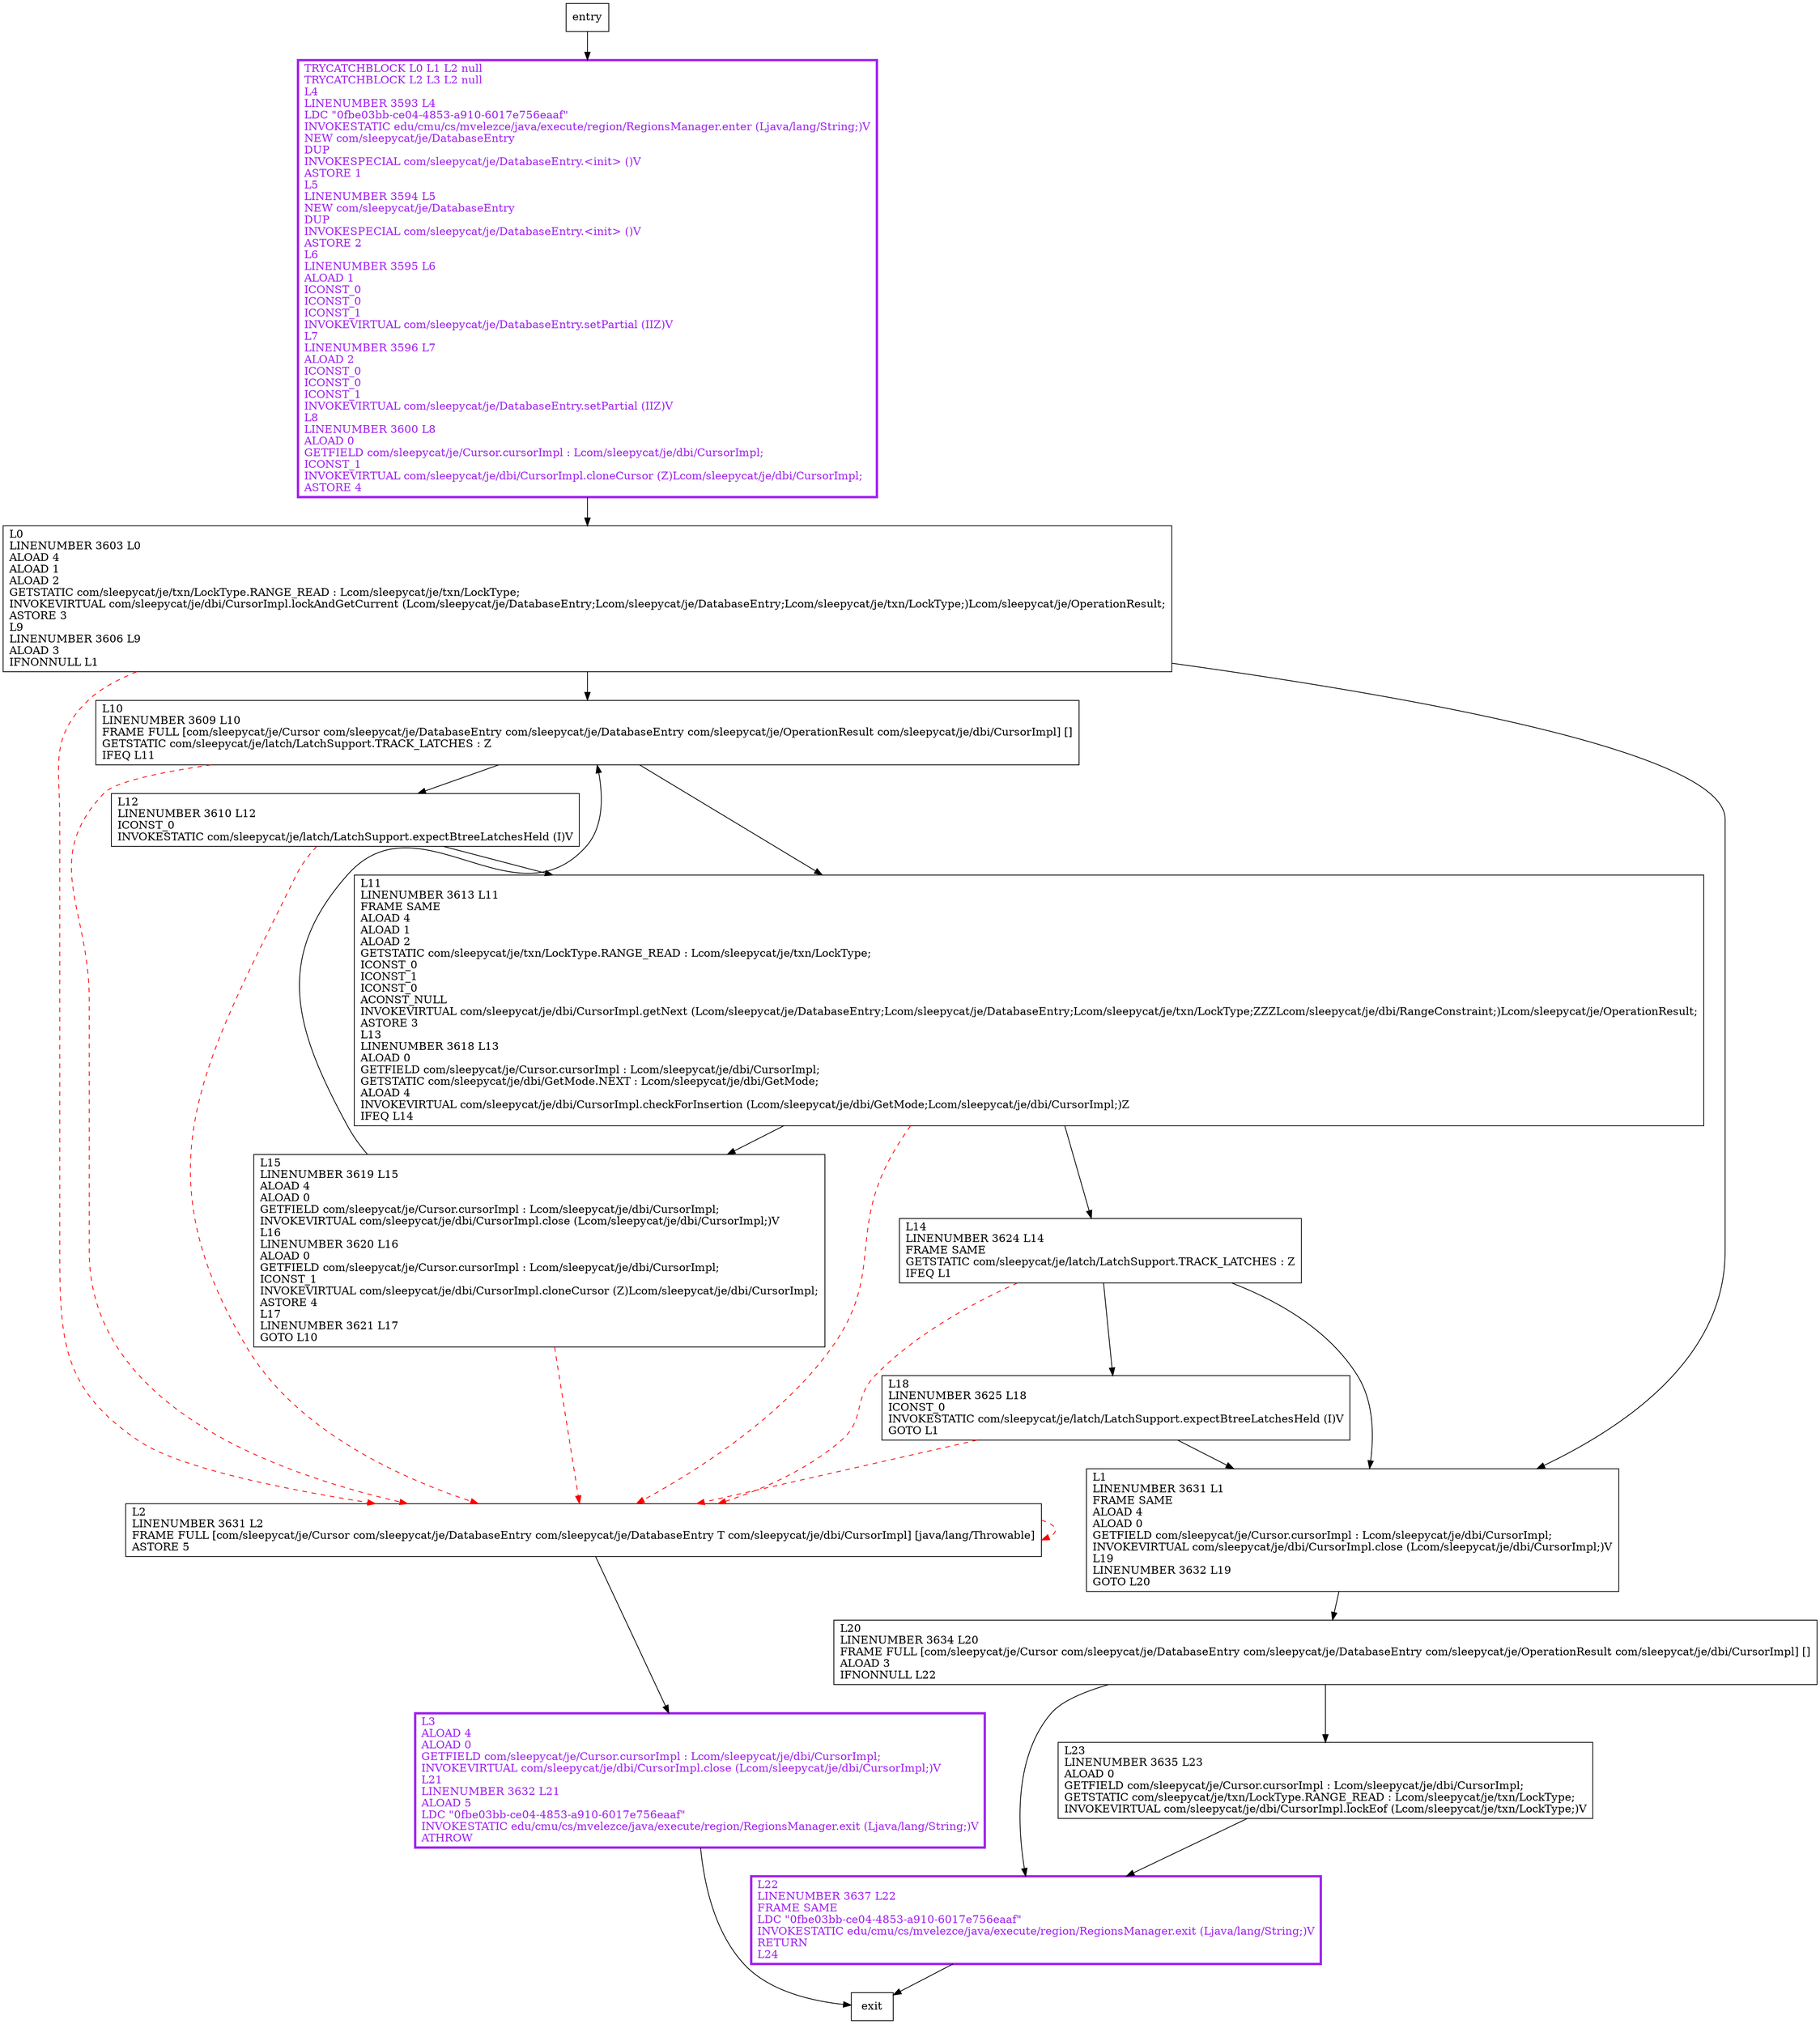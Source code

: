 digraph rangeLockCurrentPosition {
node [shape=record];
1269228199 [label="L20\lLINENUMBER 3634 L20\lFRAME FULL [com/sleepycat/je/Cursor com/sleepycat/je/DatabaseEntry com/sleepycat/je/DatabaseEntry com/sleepycat/je/OperationResult com/sleepycat/je/dbi/CursorImpl] []\lALOAD 3\lIFNONNULL L22\l"];
1183124369 [label="L0\lLINENUMBER 3603 L0\lALOAD 4\lALOAD 1\lALOAD 2\lGETSTATIC com/sleepycat/je/txn/LockType.RANGE_READ : Lcom/sleepycat/je/txn/LockType;\lINVOKEVIRTUAL com/sleepycat/je/dbi/CursorImpl.lockAndGetCurrent (Lcom/sleepycat/je/DatabaseEntry;Lcom/sleepycat/je/DatabaseEntry;Lcom/sleepycat/je/txn/LockType;)Lcom/sleepycat/je/OperationResult;\lASTORE 3\lL9\lLINENUMBER 3606 L9\lALOAD 3\lIFNONNULL L1\l"];
248071496 [label="L10\lLINENUMBER 3609 L10\lFRAME FULL [com/sleepycat/je/Cursor com/sleepycat/je/DatabaseEntry com/sleepycat/je/DatabaseEntry com/sleepycat/je/OperationResult com/sleepycat/je/dbi/CursorImpl] []\lGETSTATIC com/sleepycat/je/latch/LatchSupport.TRACK_LATCHES : Z\lIFEQ L11\l"];
536242773 [label="L18\lLINENUMBER 3625 L18\lICONST_0\lINVOKESTATIC com/sleepycat/je/latch/LatchSupport.expectBtreeLatchesHeld (I)V\lGOTO L1\l"];
1618871125 [label="L3\lALOAD 4\lALOAD 0\lGETFIELD com/sleepycat/je/Cursor.cursorImpl : Lcom/sleepycat/je/dbi/CursorImpl;\lINVOKEVIRTUAL com/sleepycat/je/dbi/CursorImpl.close (Lcom/sleepycat/je/dbi/CursorImpl;)V\lL21\lLINENUMBER 3632 L21\lALOAD 5\lLDC \"0fbe03bb-ce04-4853-a910-6017e756eaaf\"\lINVOKESTATIC edu/cmu/cs/mvelezce/java/execute/region/RegionsManager.exit (Ljava/lang/String;)V\lATHROW\l"];
339216275 [label="L12\lLINENUMBER 3610 L12\lICONST_0\lINVOKESTATIC com/sleepycat/je/latch/LatchSupport.expectBtreeLatchesHeld (I)V\l"];
936189780 [label="L1\lLINENUMBER 3631 L1\lFRAME SAME\lALOAD 4\lALOAD 0\lGETFIELD com/sleepycat/je/Cursor.cursorImpl : Lcom/sleepycat/je/dbi/CursorImpl;\lINVOKEVIRTUAL com/sleepycat/je/dbi/CursorImpl.close (Lcom/sleepycat/je/dbi/CursorImpl;)V\lL19\lLINENUMBER 3632 L19\lGOTO L20\l"];
1080765486 [label="L15\lLINENUMBER 3619 L15\lALOAD 4\lALOAD 0\lGETFIELD com/sleepycat/je/Cursor.cursorImpl : Lcom/sleepycat/je/dbi/CursorImpl;\lINVOKEVIRTUAL com/sleepycat/je/dbi/CursorImpl.close (Lcom/sleepycat/je/dbi/CursorImpl;)V\lL16\lLINENUMBER 3620 L16\lALOAD 0\lGETFIELD com/sleepycat/je/Cursor.cursorImpl : Lcom/sleepycat/je/dbi/CursorImpl;\lICONST_1\lINVOKEVIRTUAL com/sleepycat/je/dbi/CursorImpl.cloneCursor (Z)Lcom/sleepycat/je/dbi/CursorImpl;\lASTORE 4\lL17\lLINENUMBER 3621 L17\lGOTO L10\l"];
1369562234 [label="L11\lLINENUMBER 3613 L11\lFRAME SAME\lALOAD 4\lALOAD 1\lALOAD 2\lGETSTATIC com/sleepycat/je/txn/LockType.RANGE_READ : Lcom/sleepycat/je/txn/LockType;\lICONST_0\lICONST_1\lICONST_0\lACONST_NULL\lINVOKEVIRTUAL com/sleepycat/je/dbi/CursorImpl.getNext (Lcom/sleepycat/je/DatabaseEntry;Lcom/sleepycat/je/DatabaseEntry;Lcom/sleepycat/je/txn/LockType;ZZZLcom/sleepycat/je/dbi/RangeConstraint;)Lcom/sleepycat/je/OperationResult;\lASTORE 3\lL13\lLINENUMBER 3618 L13\lALOAD 0\lGETFIELD com/sleepycat/je/Cursor.cursorImpl : Lcom/sleepycat/je/dbi/CursorImpl;\lGETSTATIC com/sleepycat/je/dbi/GetMode.NEXT : Lcom/sleepycat/je/dbi/GetMode;\lALOAD 4\lINVOKEVIRTUAL com/sleepycat/je/dbi/CursorImpl.checkForInsertion (Lcom/sleepycat/je/dbi/GetMode;Lcom/sleepycat/je/dbi/CursorImpl;)Z\lIFEQ L14\l"];
702540467 [label="L23\lLINENUMBER 3635 L23\lALOAD 0\lGETFIELD com/sleepycat/je/Cursor.cursorImpl : Lcom/sleepycat/je/dbi/CursorImpl;\lGETSTATIC com/sleepycat/je/txn/LockType.RANGE_READ : Lcom/sleepycat/je/txn/LockType;\lINVOKEVIRTUAL com/sleepycat/je/dbi/CursorImpl.lockEof (Lcom/sleepycat/je/txn/LockType;)V\l"];
72145642 [label="L14\lLINENUMBER 3624 L14\lFRAME SAME\lGETSTATIC com/sleepycat/je/latch/LatchSupport.TRACK_LATCHES : Z\lIFEQ L1\l"];
756223310 [label="TRYCATCHBLOCK L0 L1 L2 null\lTRYCATCHBLOCK L2 L3 L2 null\lL4\lLINENUMBER 3593 L4\lLDC \"0fbe03bb-ce04-4853-a910-6017e756eaaf\"\lINVOKESTATIC edu/cmu/cs/mvelezce/java/execute/region/RegionsManager.enter (Ljava/lang/String;)V\lNEW com/sleepycat/je/DatabaseEntry\lDUP\lINVOKESPECIAL com/sleepycat/je/DatabaseEntry.\<init\> ()V\lASTORE 1\lL5\lLINENUMBER 3594 L5\lNEW com/sleepycat/je/DatabaseEntry\lDUP\lINVOKESPECIAL com/sleepycat/je/DatabaseEntry.\<init\> ()V\lASTORE 2\lL6\lLINENUMBER 3595 L6\lALOAD 1\lICONST_0\lICONST_0\lICONST_1\lINVOKEVIRTUAL com/sleepycat/je/DatabaseEntry.setPartial (IIZ)V\lL7\lLINENUMBER 3596 L7\lALOAD 2\lICONST_0\lICONST_0\lICONST_1\lINVOKEVIRTUAL com/sleepycat/je/DatabaseEntry.setPartial (IIZ)V\lL8\lLINENUMBER 3600 L8\lALOAD 0\lGETFIELD com/sleepycat/je/Cursor.cursorImpl : Lcom/sleepycat/je/dbi/CursorImpl;\lICONST_1\lINVOKEVIRTUAL com/sleepycat/je/dbi/CursorImpl.cloneCursor (Z)Lcom/sleepycat/je/dbi/CursorImpl;\lASTORE 4\l"];
1429347776 [label="L2\lLINENUMBER 3631 L2\lFRAME FULL [com/sleepycat/je/Cursor com/sleepycat/je/DatabaseEntry com/sleepycat/je/DatabaseEntry T com/sleepycat/je/dbi/CursorImpl] [java/lang/Throwable]\lASTORE 5\l"];
818723322 [label="L22\lLINENUMBER 3637 L22\lFRAME SAME\lLDC \"0fbe03bb-ce04-4853-a910-6017e756eaaf\"\lINVOKESTATIC edu/cmu/cs/mvelezce/java/execute/region/RegionsManager.exit (Ljava/lang/String;)V\lRETURN\lL24\l"];
entry;
exit;
1269228199 -> 702540467
1269228199 -> 818723322
1183124369 -> 248071496
1183124369 -> 1429347776 [style=dashed, color=red]
1183124369 -> 936189780
248071496 -> 1369562234
248071496 -> 1429347776 [style=dashed, color=red]
248071496 -> 339216275
536242773 -> 1429347776 [style=dashed, color=red]
536242773 -> 936189780
1618871125 -> exit
339216275 -> 1369562234
339216275 -> 1429347776 [style=dashed, color=red]
936189780 -> 1269228199
1080765486 -> 248071496
1080765486 -> 1429347776 [style=dashed, color=red]
entry -> 756223310
1369562234 -> 72145642
1369562234 -> 1429347776 [style=dashed, color=red]
1369562234 -> 1080765486
702540467 -> 818723322
72145642 -> 536242773
72145642 -> 1429347776 [style=dashed, color=red]
72145642 -> 936189780
756223310 -> 1183124369
1429347776 -> 1429347776 [style=dashed, color=red]
1429347776 -> 1618871125
818723322 -> exit
756223310[fontcolor="purple", penwidth=3, color="purple"];
818723322[fontcolor="purple", penwidth=3, color="purple"];
1618871125[fontcolor="purple", penwidth=3, color="purple"];
}
